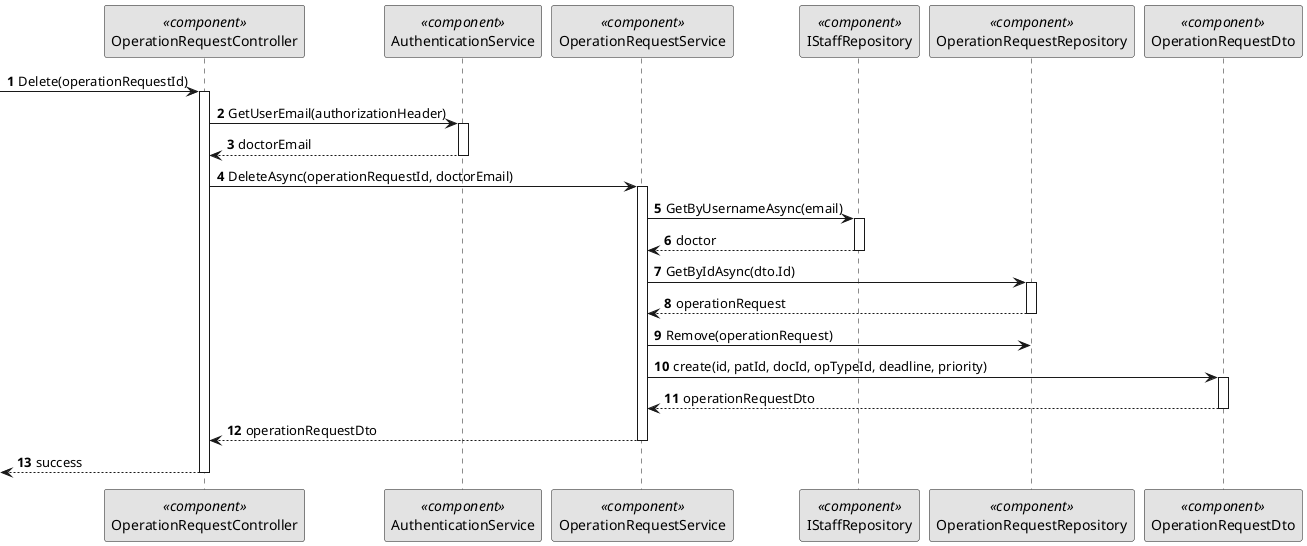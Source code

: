 @startuml 5.1.1
skinparam monochrome true
skinparam packageStyle rectangle
skinparam shadowing false

autonumber

participant "OperationRequestController" as CTRL <<component>>
participant "AuthenticationService" as Auth <<component>>

participant "OperationRequestService" as SERV <<component>>

participant "IStaffRepository" as StaffRep <<component>>

participant "OperationRequestRepository" as REPO <<component>>
''participant "OperationRequest" as DOM <<component>>
''participant "IUnitOfWork" as unit <<component>>
participant "OperationRequestDto" as dto <<component>>

''participant "LogService" as Log <<component>>
''participant "LogEntry" as LogEntry <<component>>
''participant "ILogRepository" as LogRep <<component>>

-> CTRL: Delete(operationRequestId)
activate CTRL

''CTRL -> Auth: ValidateUserRole(authorizationHeader, Role)
''activate Auth

''Auth --> CTRL : true
''deactivate Auth

CTRL -> Auth: GetUserEmail(authorizationHeader)
activate Auth

Auth --> CTRL: doctorEmail
deactivate Auth

CTRL -> SERV: DeleteAsync(operationRequestId, doctorEmail)
activate SERV

''SERV -> SERV : CheckDoctorAsync(doctorEmail)
''activate SERV

SERV -> StaffRep : GetByUsernameAsync(email)
activate StaffRep

StaffRep --> SERV : doctor
deactivate StaffRep

''SERV --> SERV : doctor
''deactivate SERV

SERV -> REPO : GetByIdAsync(dto.Id)
activate REPO

REPO --> SERV : operationRequest
deactivate REPO

SERV -> REPO : Remove(operationRequest)

''SERV -> unit : CommitAsync()

SERV -> dto: create(id, patId, docId, opTypeId, deadline, priority)
activate dto

dto --> SERV: operationRequestDto
deactivate dto

SERV --> CTRL: operationRequestDto
deactivate SERV

''CTRL --> Log : LogAsync(entity, action, operationRequestDto.Id, changes)
''activate Log

''Log -> LogEntry : create(entity, action, operationRequestDto.Id, changes)
''activate LogEntry

''LogEntry --> Log : logEntry
''deactivate LogEntry

''Log -> LogRep : AddAsync(logEntry)

''Log --> CTRL
''deactivate Log

<-- CTRL: success
deactivate CTRL

@enduml